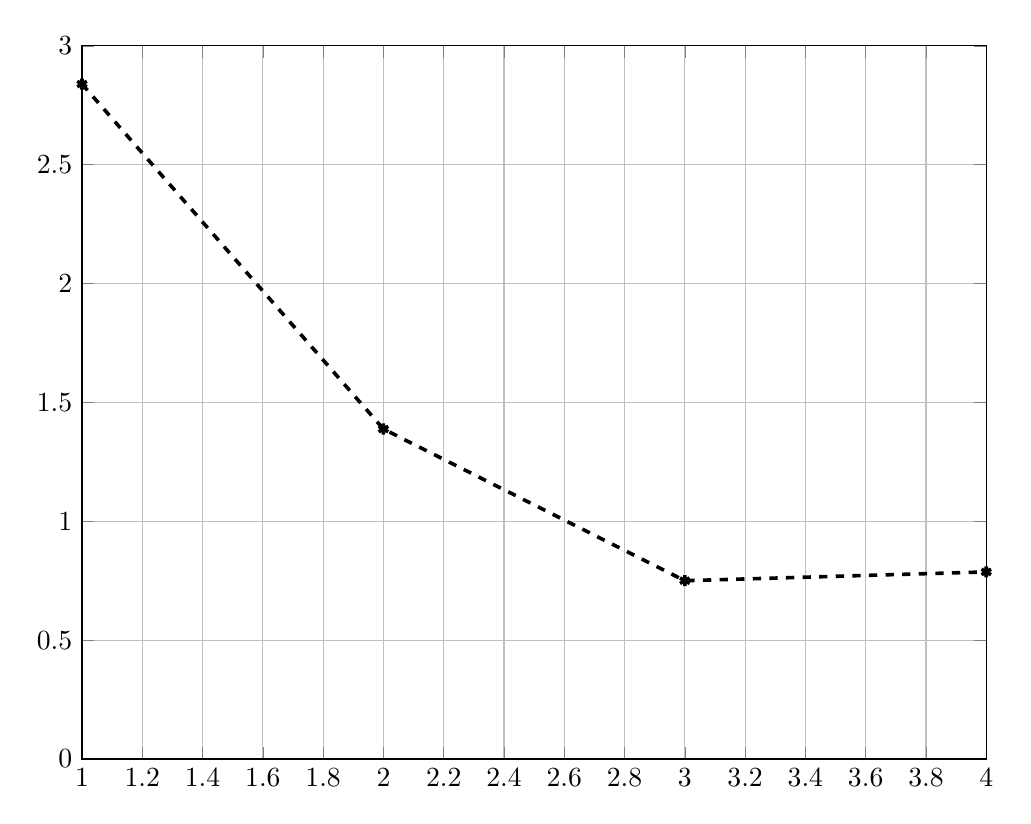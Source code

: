 % This file was created by matlab2tikz.
%
%The latest updates can be retrieved from
%  http://www.mathworks.com/matlabcentral/fileexchange/22022-matlab2tikz-matlab2tikz
%where you can also make suggestions and rate matlab2tikz.
%
\begin{tikzpicture}

\begin{axis}[%
width=4.521in,
height=3.566in,
at={(0.758in,0.481in)},
scale only axis,
xmin=1,
xmax=4,
ymin=0,
ymax=3,
axis background/.style={fill=white},
xmajorgrids,
ymajorgrids
]
\addplot [color=black, dashed, line width=1.3pt, mark=asterisk, mark options={solid, black}, forget plot]
  table[row sep=crcr]{%
1	2.839\\
2	1.388\\
3	0.75\\
4	0.787\\
};
\end{axis}
\end{tikzpicture}%
